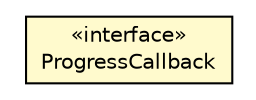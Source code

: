 #!/usr/local/bin/dot
#
# Class diagram 
# Generated by UMLGraph version R5_6-24-gf6e263 (http://www.umlgraph.org/)
#

digraph G {
	edge [fontname="Helvetica",fontsize=10,labelfontname="Helvetica",labelfontsize=10];
	node [fontname="Helvetica",fontsize=10,shape=plaintext];
	nodesep=0.25;
	ranksep=0.5;
	// io.reinert.requestor.core.callback.ProgressCallback
	c35211 [label=<<table title="io.reinert.requestor.core.callback.ProgressCallback" border="0" cellborder="1" cellspacing="0" cellpadding="2" port="p" bgcolor="lemonChiffon" href="./ProgressCallback.html">
		<tr><td><table border="0" cellspacing="0" cellpadding="1">
<tr><td align="center" balign="center"> &#171;interface&#187; </td></tr>
<tr><td align="center" balign="center"> ProgressCallback </td></tr>
		</table></td></tr>
		</table>>, URL="./ProgressCallback.html", fontname="Helvetica", fontcolor="black", fontsize=10.0];
}


